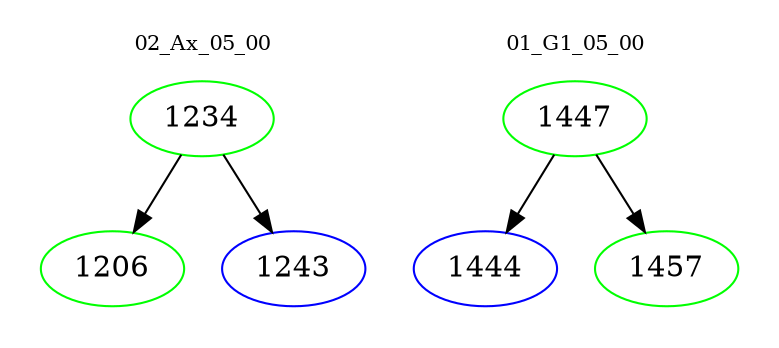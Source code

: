 digraph{
subgraph cluster_0 {
color = white
label = "02_Ax_05_00";
fontsize=10;
T0_1234 [label="1234", color="green"]
T0_1234 -> T0_1206 [color="black"]
T0_1206 [label="1206", color="green"]
T0_1234 -> T0_1243 [color="black"]
T0_1243 [label="1243", color="blue"]
}
subgraph cluster_1 {
color = white
label = "01_G1_05_00";
fontsize=10;
T1_1447 [label="1447", color="green"]
T1_1447 -> T1_1444 [color="black"]
T1_1444 [label="1444", color="blue"]
T1_1447 -> T1_1457 [color="black"]
T1_1457 [label="1457", color="green"]
}
}
